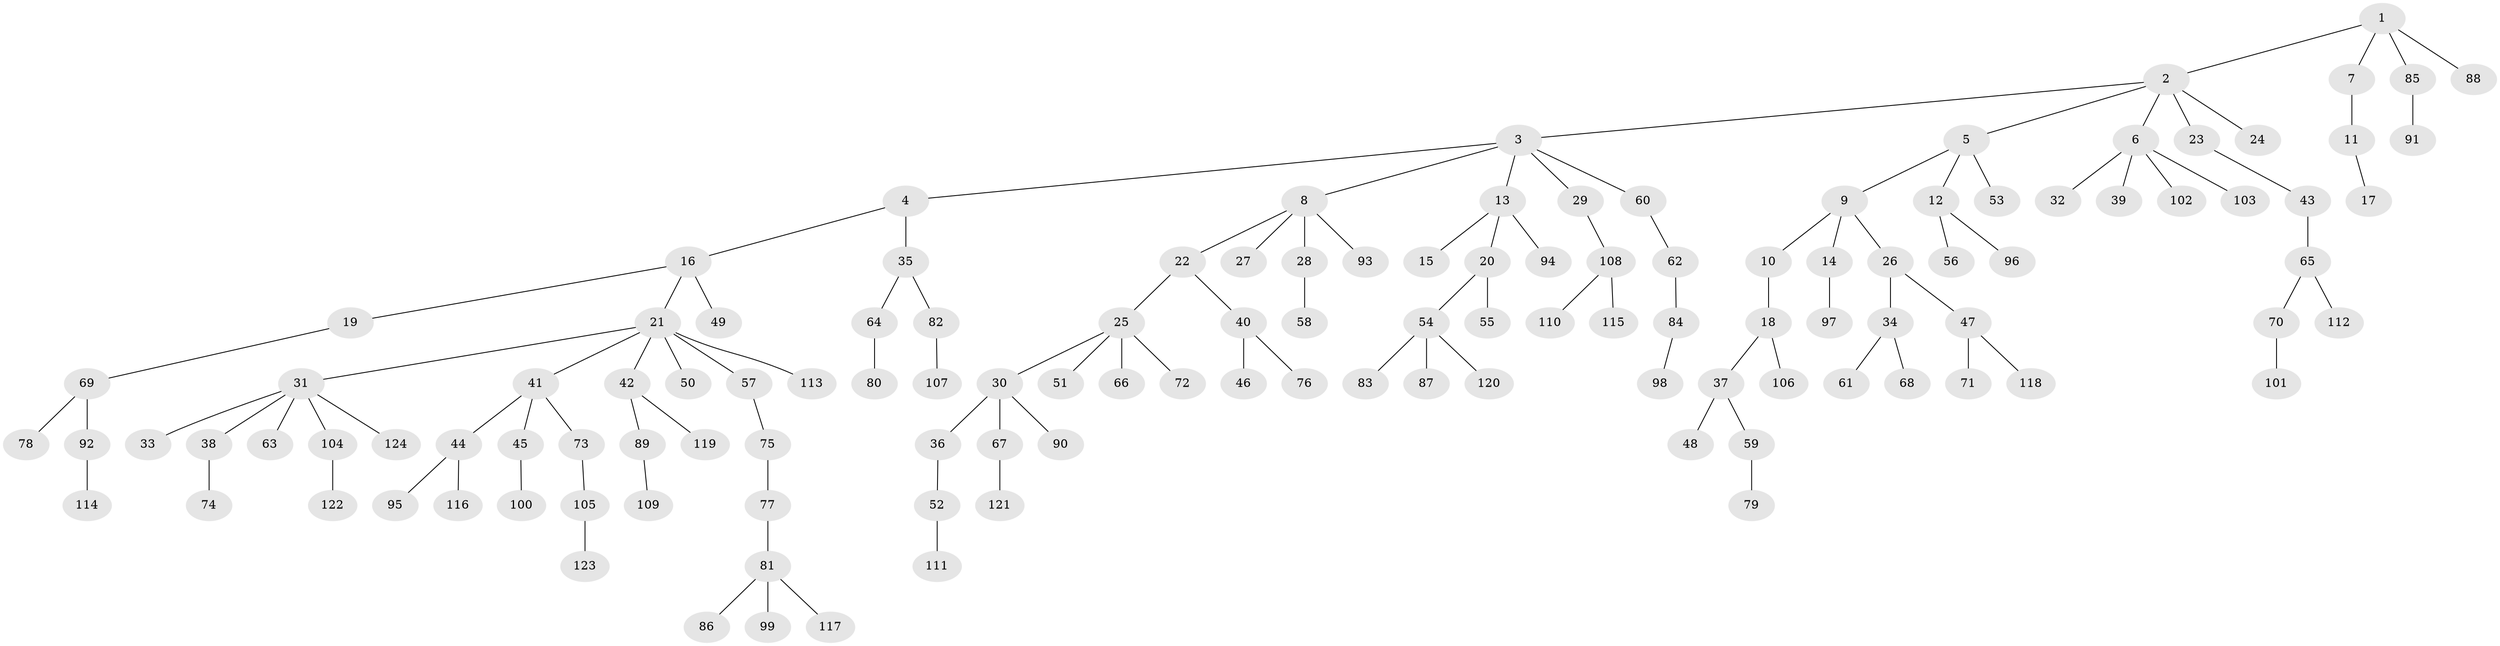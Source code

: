 // Generated by graph-tools (version 1.1) at 2025/11/02/27/25 16:11:27]
// undirected, 124 vertices, 123 edges
graph export_dot {
graph [start="1"]
  node [color=gray90,style=filled];
  1;
  2;
  3;
  4;
  5;
  6;
  7;
  8;
  9;
  10;
  11;
  12;
  13;
  14;
  15;
  16;
  17;
  18;
  19;
  20;
  21;
  22;
  23;
  24;
  25;
  26;
  27;
  28;
  29;
  30;
  31;
  32;
  33;
  34;
  35;
  36;
  37;
  38;
  39;
  40;
  41;
  42;
  43;
  44;
  45;
  46;
  47;
  48;
  49;
  50;
  51;
  52;
  53;
  54;
  55;
  56;
  57;
  58;
  59;
  60;
  61;
  62;
  63;
  64;
  65;
  66;
  67;
  68;
  69;
  70;
  71;
  72;
  73;
  74;
  75;
  76;
  77;
  78;
  79;
  80;
  81;
  82;
  83;
  84;
  85;
  86;
  87;
  88;
  89;
  90;
  91;
  92;
  93;
  94;
  95;
  96;
  97;
  98;
  99;
  100;
  101;
  102;
  103;
  104;
  105;
  106;
  107;
  108;
  109;
  110;
  111;
  112;
  113;
  114;
  115;
  116;
  117;
  118;
  119;
  120;
  121;
  122;
  123;
  124;
  1 -- 2;
  1 -- 7;
  1 -- 85;
  1 -- 88;
  2 -- 3;
  2 -- 5;
  2 -- 6;
  2 -- 23;
  2 -- 24;
  3 -- 4;
  3 -- 8;
  3 -- 13;
  3 -- 29;
  3 -- 60;
  4 -- 16;
  4 -- 35;
  5 -- 9;
  5 -- 12;
  5 -- 53;
  6 -- 32;
  6 -- 39;
  6 -- 102;
  6 -- 103;
  7 -- 11;
  8 -- 22;
  8 -- 27;
  8 -- 28;
  8 -- 93;
  9 -- 10;
  9 -- 14;
  9 -- 26;
  10 -- 18;
  11 -- 17;
  12 -- 56;
  12 -- 96;
  13 -- 15;
  13 -- 20;
  13 -- 94;
  14 -- 97;
  16 -- 19;
  16 -- 21;
  16 -- 49;
  18 -- 37;
  18 -- 106;
  19 -- 69;
  20 -- 54;
  20 -- 55;
  21 -- 31;
  21 -- 41;
  21 -- 42;
  21 -- 50;
  21 -- 57;
  21 -- 113;
  22 -- 25;
  22 -- 40;
  23 -- 43;
  25 -- 30;
  25 -- 51;
  25 -- 66;
  25 -- 72;
  26 -- 34;
  26 -- 47;
  28 -- 58;
  29 -- 108;
  30 -- 36;
  30 -- 67;
  30 -- 90;
  31 -- 33;
  31 -- 38;
  31 -- 63;
  31 -- 104;
  31 -- 124;
  34 -- 61;
  34 -- 68;
  35 -- 64;
  35 -- 82;
  36 -- 52;
  37 -- 48;
  37 -- 59;
  38 -- 74;
  40 -- 46;
  40 -- 76;
  41 -- 44;
  41 -- 45;
  41 -- 73;
  42 -- 89;
  42 -- 119;
  43 -- 65;
  44 -- 95;
  44 -- 116;
  45 -- 100;
  47 -- 71;
  47 -- 118;
  52 -- 111;
  54 -- 83;
  54 -- 87;
  54 -- 120;
  57 -- 75;
  59 -- 79;
  60 -- 62;
  62 -- 84;
  64 -- 80;
  65 -- 70;
  65 -- 112;
  67 -- 121;
  69 -- 78;
  69 -- 92;
  70 -- 101;
  73 -- 105;
  75 -- 77;
  77 -- 81;
  81 -- 86;
  81 -- 99;
  81 -- 117;
  82 -- 107;
  84 -- 98;
  85 -- 91;
  89 -- 109;
  92 -- 114;
  104 -- 122;
  105 -- 123;
  108 -- 110;
  108 -- 115;
}
